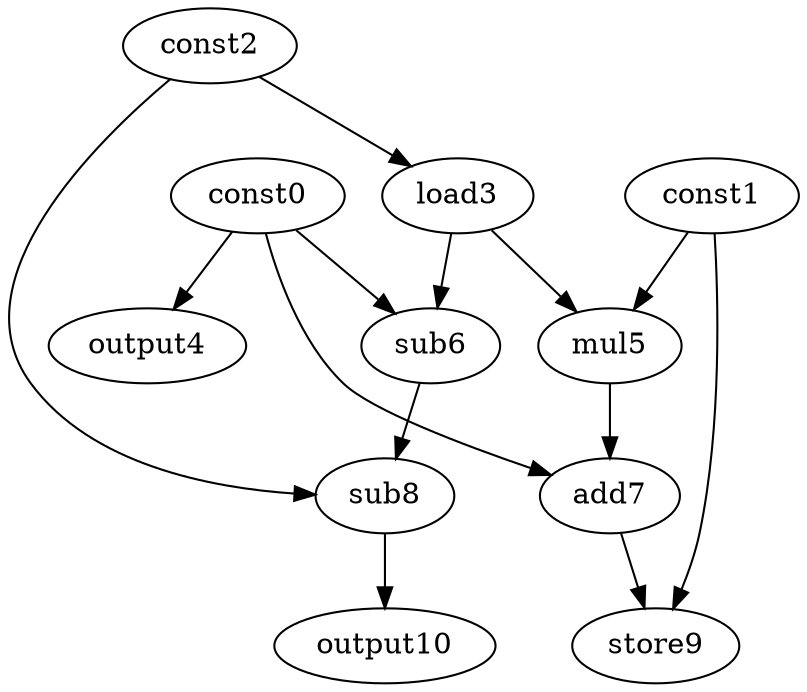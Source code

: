digraph G { 
const0[opcode=const]; 
const1[opcode=const]; 
const2[opcode=const]; 
load3[opcode=load]; 
output4[opcode=output]; 
mul5[opcode=mul]; 
sub6[opcode=sub]; 
add7[opcode=add]; 
sub8[opcode=sub]; 
store9[opcode=store]; 
output10[opcode=output]; 
const2->load3[operand=0];
const0->output4[operand=0];
const1->mul5[operand=0];
load3->mul5[operand=1];
const0->sub6[operand=0];
load3->sub6[operand=1];
const0->add7[operand=0];
mul5->add7[operand=1];
const2->sub8[operand=0];
sub6->sub8[operand=1];
add7->store9[operand=0];
const1->store9[operand=1];
sub8->output10[operand=0];
}
